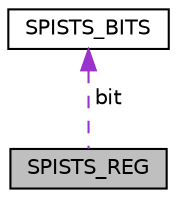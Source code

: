 digraph "SPISTS_REG"
{
  edge [fontname="Helvetica",fontsize="10",labelfontname="Helvetica",labelfontsize="10"];
  node [fontname="Helvetica",fontsize="10",shape=record];
  Node1 [label="SPISTS_REG",height=0.2,width=0.4,color="black", fillcolor="grey75", style="filled", fontcolor="black"];
  Node2 -> Node1 [dir="back",color="darkorchid3",fontsize="10",style="dashed",label=" bit" ,fontname="Helvetica"];
  Node2 [label="SPISTS_BITS",height=0.2,width=0.4,color="black", fillcolor="white", style="filled",URL="$struct_s_p_i_s_t_s___b_i_t_s.html"];
}
